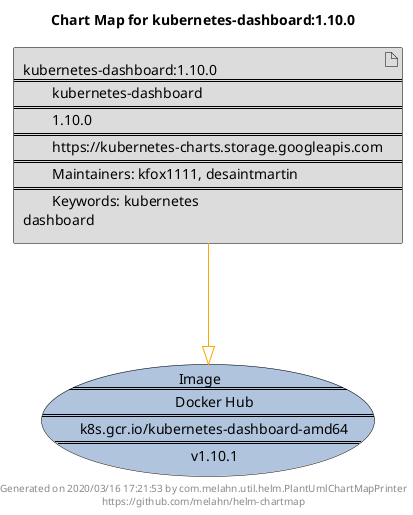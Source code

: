 @startuml
skinparam linetype ortho
skinparam backgroundColor white
skinparam usecaseBorderColor black
skinparam usecaseArrowColor LightSlateGray
skinparam artifactBorderColor black
skinparam artifactArrowColor LightSlateGray

title Chart Map for kubernetes-dashboard:1.10.0

'There is one referenced Helm Chart
artifact "kubernetes-dashboard:1.10.0\n====\n\tkubernetes-dashboard\n====\n\t1.10.0\n====\n\thttps://kubernetes-charts.storage.googleapis.com\n====\n\tMaintainers: kfox1111, desaintmartin\n====\n\tKeywords: kubernetes\ndashboard" as kubernetes_dashboard_1_10_0 #Gainsboro

'There is one referenced Docker Image
usecase "Image\n====\n\tDocker Hub\n====\n\tk8s.gcr.io/kubernetes-dashboard-amd64\n====\n\tv1.10.1" as k8s_gcr_io_kubernetes_dashboard_amd64_v1_10_1 #LightSteelBlue

'Chart Dependencies
kubernetes_dashboard_1_10_0--[#orange]-|>k8s_gcr_io_kubernetes_dashboard_amd64_v1_10_1

center footer Generated on 2020/03/16 17:21:53 by com.melahn.util.helm.PlantUmlChartMapPrinter\nhttps://github.com/melahn/helm-chartmap
@enduml
